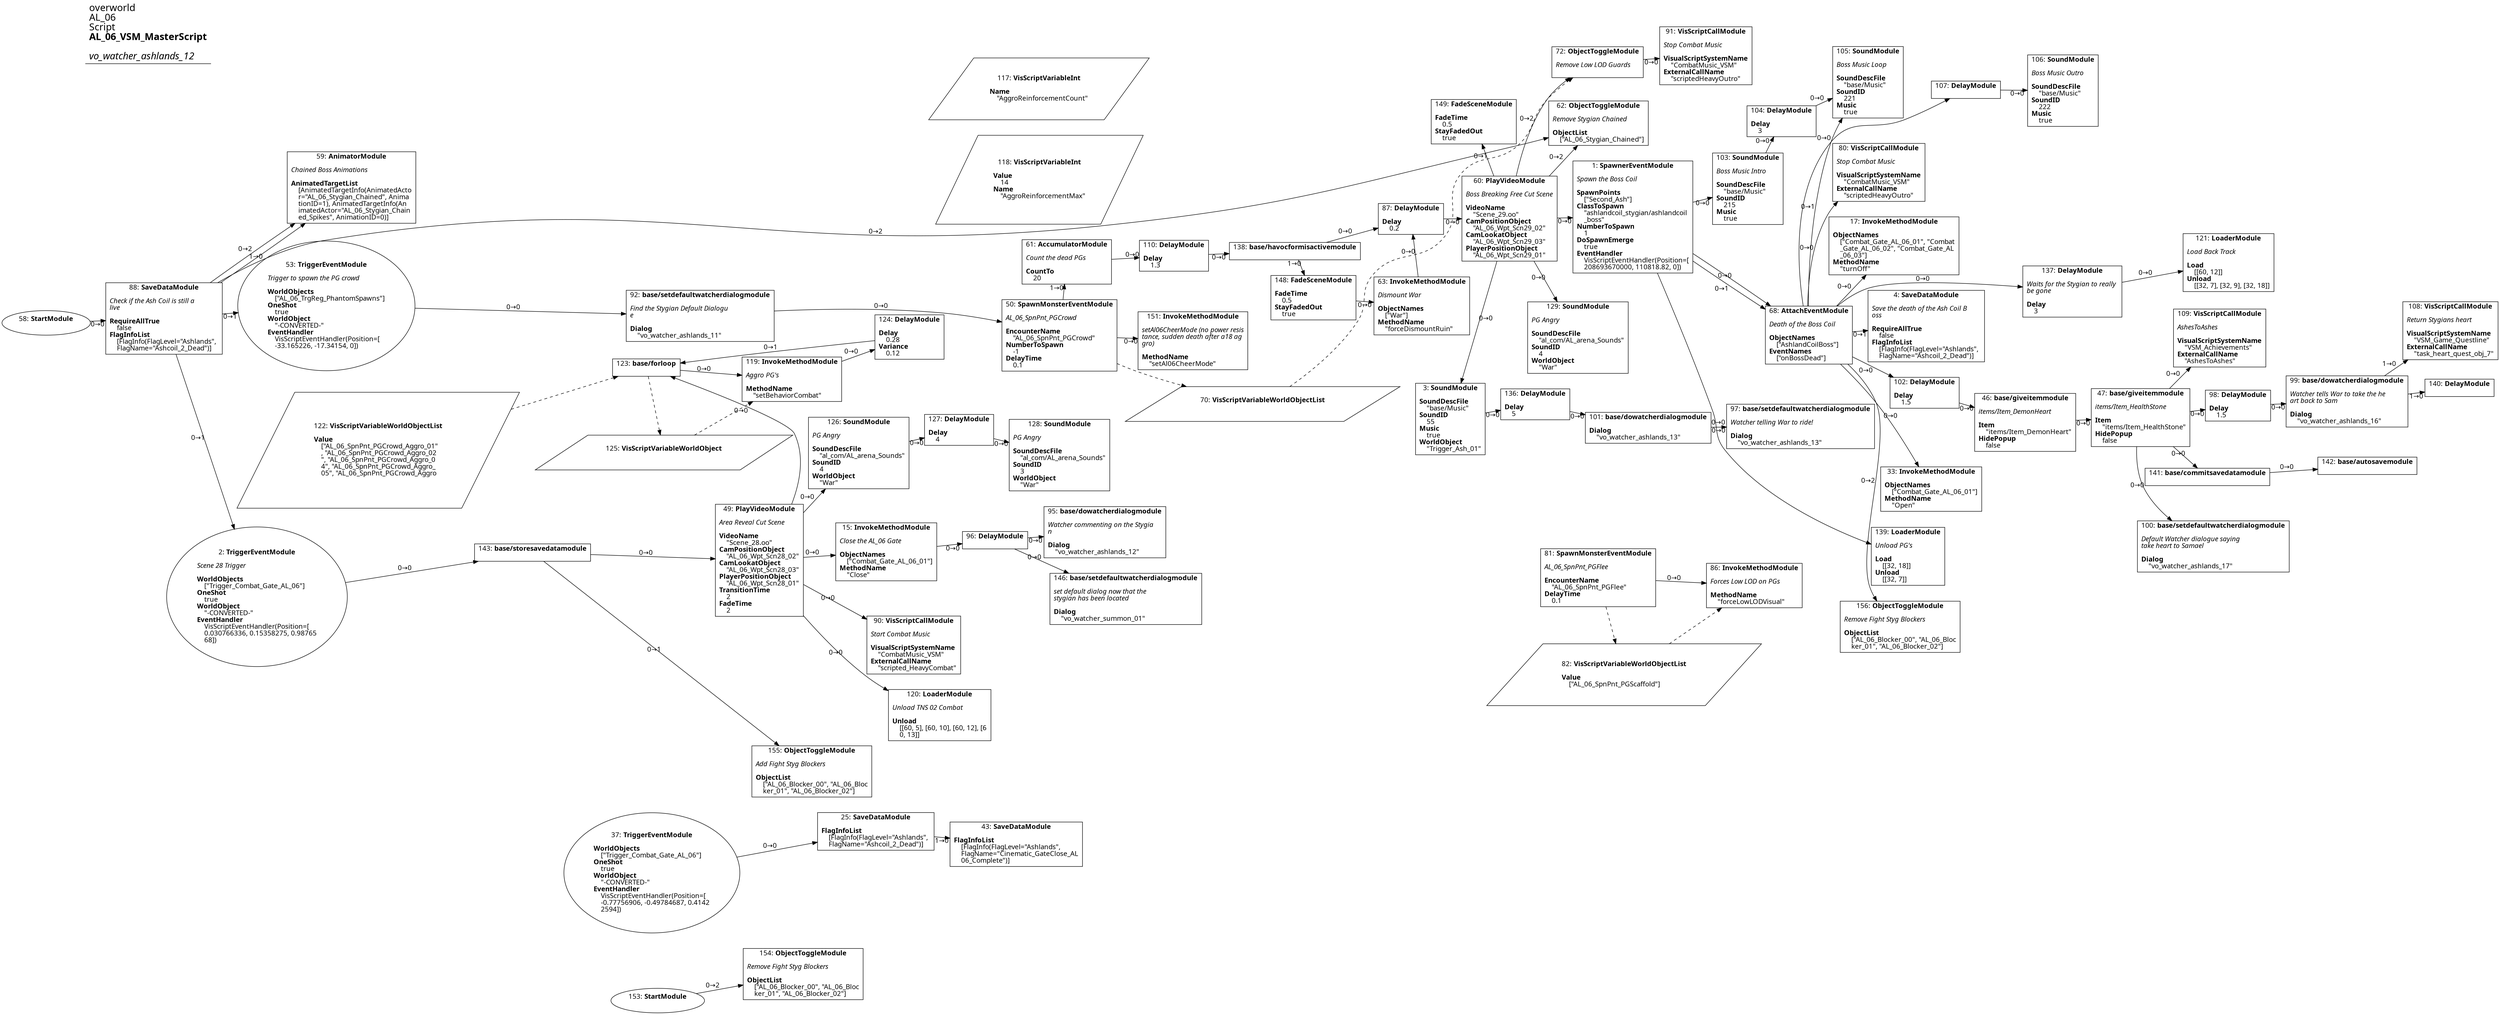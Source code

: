 digraph {
    layout = fdp;
    overlap = prism;
    sep = "+16";
    splines = spline;

    node [ shape = box ];

    graph [ fontname = "Segoe UI" ];
    node [ fontname = "Segoe UI" ];
    edge [ fontname = "Segoe UI" ];

    1 [ label = <1: <b>SpawnerEventModule</b><br/><br/><i>Spawn the Boss Coil<br align="left"/></i><br align="left"/><b>SpawnPoints</b><br align="left"/>    [&quot;Second_Ash&quot;]<br align="left"/><b>ClassToSpawn</b><br align="left"/>    &quot;ashlandcoil_stygian/ashlandcoil<br align="left"/>    _boss&quot;<br align="left"/><b>NumberToSpawn</b><br align="left"/>    1<br align="left"/><b>DoSpawnEmerge</b><br align="left"/>    true<br align="left"/><b>EventHandler</b><br align="left"/>    VisScriptEventHandler(Position=[<br align="left"/>    208693670000, 110818.82, 0])<br align="left"/>> ];
    1 [ pos = "0.85600007,0.514!" ];
    1 -> 68 [ label = "0→0" ];
    1 -> 68 [ label = "0→1" ];
    1 -> 103 [ label = "0→0" ];
    1 -> 139 [ label = "0→0" ];

    2 [ label = <2: <b>TriggerEventModule</b><br/><br/><i>Scene 28 Trigger<br align="left"/></i><br align="left"/><b>WorldObjects</b><br align="left"/>    [&quot;Trigger_Combat_Gate_AL_06&quot;]<br align="left"/><b>OneShot</b><br align="left"/>    true<br align="left"/><b>WorldObject</b><br align="left"/>    &quot;-CONVERTED-&quot;<br align="left"/><b>EventHandler</b><br align="left"/>    VisScriptEventHandler(Position=[<br align="left"/>    0.030766336, 0.15358275, 0.98765<br align="left"/>    68])<br align="left"/>> ];
    2 [ shape = oval ]
    2 [ pos = "-1.6090001,-0.21100001!" ];
    2 -> 143 [ label = "0→0" ];

    3 [ label = <3: <b>SoundModule</b><br/><br/><b>SoundDescFile</b><br align="left"/>    &quot;base/Music&quot;<br align="left"/><b>SoundID</b><br align="left"/>    55<br align="left"/><b>Music</b><br align="left"/>    true<br align="left"/><b>WorldObject</b><br align="left"/>    &quot;Trigger_Ash_01&quot;<br align="left"/>> ];
    3 [ pos = "0.67300004,0.157!" ];
    3 -> 136 [ label = "0→0" ];

    4 [ label = <4: <b>SaveDataModule</b><br/><br/><i>Save the death of the Ash Coil B<br align="left"/>oss<br align="left"/></i><br align="left"/><b>RequireAllTrue</b><br align="left"/>    false<br align="left"/><b>FlagInfoList</b><br align="left"/>    [FlagInfo(FlagLevel=&quot;Ashlands&quot;, <br align="left"/>    FlagName=&quot;Ashcoil_2_Dead&quot;)]<br align="left"/>> ];
    4 [ pos = "1.6110001,0.37600002!" ];

    15 [ label = <15: <b>InvokeMethodModule</b><br/><br/><i>Close the AL_06 Gate<br align="left"/></i><br align="left"/><b>ObjectNames</b><br align="left"/>    [&quot;Combat_Gate_AL_06_01&quot;]<br align="left"/><b>MethodName</b><br align="left"/>    &quot;Close&quot;<br align="left"/>> ];
    15 [ pos = "-0.96500003,-0.21100001!" ];
    15 -> 96 [ label = "0→0" ];

    17 [ label = <17: <b>InvokeMethodModule</b><br/><br/><b>ObjectNames</b><br align="left"/>    [&quot;Combat_Gate_AL_06_01&quot;, &quot;Combat<br align="left"/>    _Gate_AL_06_02&quot;, &quot;Combat_Gate_AL<br align="left"/>    _06_03&quot;]<br align="left"/><b>MethodName</b><br align="left"/>    &quot;turnOff&quot;<br align="left"/>> ];
    17 [ pos = "1.608,0.52500004!" ];

    25 [ label = <25: <b>SaveDataModule</b><br/><br/><b>FlagInfoList</b><br align="left"/>    [FlagInfo(FlagLevel=&quot;Ashlands&quot;, <br align="left"/>    FlagName=&quot;Ashcoil_2_Dead&quot;)]<br align="left"/>> ];
    25 [ pos = "-1.161,-0.98!" ];
    25 -> 43 [ label = "1→0" ];

    33 [ label = <33: <b>InvokeMethodModule</b><br/><br/><b>ObjectNames</b><br align="left"/>    [&quot;Combat_Gate_AL_06_01&quot;]<br align="left"/><b>MethodName</b><br align="left"/>    &quot;Open&quot;<br align="left"/>> ];
    33 [ pos = "1.5550001,0.016!" ];

    37 [ label = <37: <b>TriggerEventModule</b><br/><br/><b>WorldObjects</b><br align="left"/>    [&quot;Trigger_Combat_Gate_AL_06&quot;]<br align="left"/><b>OneShot</b><br align="left"/>    true<br align="left"/><b>WorldObject</b><br align="left"/>    &quot;-CONVERTED-&quot;<br align="left"/><b>EventHandler</b><br align="left"/>    VisScriptEventHandler(Position=[<br align="left"/>    -0.77756906, -0.49784687, 0.4142<br align="left"/>    2594])<br align="left"/>> ];
    37 [ shape = oval ]
    37 [ pos = "-1.429,-0.98100007!" ];
    37 -> 25 [ label = "0→0" ];

    43 [ label = <43: <b>SaveDataModule</b><br/><br/><b>FlagInfoList</b><br align="left"/>    [FlagInfo(FlagLevel=&quot;Ashlands&quot;, <br align="left"/>    FlagName=&quot;Cinematic_GateClose_AL<br align="left"/>    06_Complete&quot;)]<br align="left"/>> ];
    43 [ pos = "-0.887,-1.003!" ];

    46 [ label = <46: <b>base/giveitemmodule</b><br/><br/><i>items/Item_DemonHeart<br align="left"/></i><br align="left"/><b>Item</b><br align="left"/>    &quot;items/Item_DemonHeart&quot;<br align="left"/><b>HidePopup</b><br align="left"/>    false<br align="left"/>> ];
    46 [ pos = "1.7030001,0.163!" ];
    46 -> 47 [ label = "0→0" ];

    47 [ label = <47: <b>base/giveitemmodule</b><br/><br/><i>items/Item_HealthStone<br align="left"/></i><br align="left"/><b>Item</b><br align="left"/>    &quot;items/Item_HealthStone&quot;<br align="left"/><b>HidePopup</b><br align="left"/>    false<br align="left"/>> ];
    47 [ pos = "1.9210001,0.163!" ];
    47 -> 98 [ label = "0→0" ];
    47 -> 109 [ label = "0→0" ];
    47 -> 141 [ label = "0→0" ];
    47 -> 100 [ label = "0→0" ];

    49 [ label = <49: <b>PlayVideoModule</b><br/><br/><i>Area Reveal Cut Scene<br align="left"/></i><br align="left"/><b>VideoName</b><br align="left"/>    &quot;Scene_28.oo&quot;<br align="left"/><b>CamPositionObject</b><br align="left"/>    &quot;AL_06_Wpt_Scn28_02&quot;<br align="left"/><b>CamLookatObject</b><br align="left"/>    &quot;AL_06_Wpt_Scn28_03&quot;<br align="left"/><b>PlayerPositionObject</b><br align="left"/>    &quot;AL_06_Wpt_Scn28_01&quot;<br align="left"/><b>TransitionTime</b><br align="left"/>    2<br align="left"/><b>FadeTime</b><br align="left"/>    2<br align="left"/>> ];
    49 [ pos = "-1.1630001,-0.21100001!" ];
    49 -> 15 [ label = "0→0" ];
    49 -> 90 [ label = "0→0" ];
    49 -> 120 [ label = "0→0" ];
    49 -> 123 [ label = "0→0" ];
    49 -> 126 [ label = "0→0" ];

    50 [ label = <50: <b>SpawnMonsterEventModule</b><br/><br/><i>AL_06_SpnPnt_PGCrowd<br align="left"/></i><br align="left"/><b>EncounterName</b><br align="left"/>    &quot;AL_06_SpnPnt_PGCrowd&quot;<br align="left"/><b>NumberToSpawn</b><br align="left"/>    -1<br align="left"/><b>DelayTime</b><br align="left"/>    0.1<br align="left"/>> ];
    50 [ pos = "-0.61200005,0.21700001!" ];
    50 -> 61 [ label = "1→0" ];
    50 -> 151 [ label = "0→0" ];
    50 -> 70 [ style = dashed ];

    53 [ label = <53: <b>TriggerEventModule</b><br/><br/><i>Trigger to spawn the PG crowd<br align="left"/></i><br align="left"/><b>WorldObjects</b><br align="left"/>    [&quot;AL_06_TrgReg_PhantomSpawns&quot;]<br align="left"/><b>OneShot</b><br align="left"/>    true<br align="left"/><b>WorldObject</b><br align="left"/>    &quot;-CONVERTED-&quot;<br align="left"/><b>EventHandler</b><br align="left"/>    VisScriptEventHandler(Position=[<br align="left"/>    -33.165226, -17.34154, 0])<br align="left"/>> ];
    53 [ shape = oval ]
    53 [ pos = "-1.6100001,0.21700001!" ];
    53 -> 92 [ label = "0→0" ];

    58 [ label = <58: <b>StartModule</b><br/><br/>> ];
    58 [ shape = oval ]
    58 [ pos = "-2.052,0.194!" ];
    58 -> 88 [ label = "0→0" ];

    59 [ label = <59: <b>AnimatorModule</b><br/><br/><i>Chained Boss Animations<br align="left"/></i><br align="left"/><b>AnimatedTargetList</b><br align="left"/>    [AnimatedTargetInfo(AnimatedActo<br align="left"/>    r=&quot;AL_06_Stygian_Chained&quot;, Anima<br align="left"/>    tionID=1), AnimatedTargetInfo(An<br align="left"/>    imatedActor=&quot;AL_06_Stygian_Chain<br align="left"/>    ed_Spikes&quot;, AnimationID=0)]<br align="left"/>> ];
    59 [ pos = "-1.593,0.393!" ];

    60 [ label = <60: <b>PlayVideoModule</b><br/><br/><i>Boss Breaking Free Cut Scene<br align="left"/></i><br align="left"/><b>VideoName</b><br align="left"/>    &quot;Scene_29.oo&quot;<br align="left"/><b>CamPositionObject</b><br align="left"/>    &quot;AL_06_Wpt_Scn29_02&quot;<br align="left"/><b>CamLookatObject</b><br align="left"/>    &quot;AL_06_Wpt_Scn29_03&quot;<br align="left"/><b>PlayerPositionObject</b><br align="left"/>    &quot;AL_06_Wpt_Scn29_01&quot;<br align="left"/>> ];
    60 [ pos = "0.63600004,0.505!" ];
    60 -> 62 [ label = "0→2" ];
    60 -> 72 [ label = "0→2" ];
    60 -> 1 [ label = "0→0" ];
    60 -> 3 [ label = "0→0" ];
    60 -> 129 [ label = "0→0" ];
    60 -> 149 [ label = "0→1" ];

    61 [ label = <61: <b>AccumulatorModule</b><br/><br/><i>Count the dead PGs<br align="left"/></i><br align="left"/><b>CountTo</b><br align="left"/>    20<br align="left"/>> ];
    61 [ pos = "-0.53400004,0.497!" ];
    61 -> 110 [ label = "0→0" ];

    62 [ label = <62: <b>ObjectToggleModule</b><br/><br/><i>Remove Stygian Chained<br align="left"/></i><br align="left"/><b>ObjectList</b><br align="left"/>    [&quot;AL_06_Stygian_Chained&quot;]<br align="left"/>> ];
    62 [ pos = "0.86800003,0.72!" ];

    63 [ label = <63: <b>InvokeMethodModule</b><br/><br/><i>Dismount War<br align="left"/></i><br align="left"/><b>ObjectNames</b><br align="left"/>    [&quot;War&quot;]<br align="left"/><b>MethodName</b><br align="left"/>    &quot;forceDismountRuin&quot;<br align="left"/>> ];
    63 [ pos = "0.116000004,0.36200002!" ];
    63 -> 87 [ label = "0→0" ];

    68 [ label = <68: <b>AttachEventModule</b><br/><br/><i>Death of the Boss Coil<br align="left"/></i><br align="left"/><b>ObjectNames</b><br align="left"/>    [&quot;AshlandCoilBoss&quot;]<br align="left"/><b>EventNames</b><br align="left"/>    [&quot;onBossDead&quot;]<br align="left"/>> ];
    68 [ pos = "1.317,0.326!" ];
    68 -> 17 [ label = "0→0" ];
    68 -> 4 [ label = "0→1" ];
    68 -> 33 [ label = "0→0" ];
    68 -> 80 [ label = "0→0" ];
    68 -> 102 [ label = "0→0" ];
    68 -> 105 [ label = "0→1" ];
    68 -> 107 [ label = "0→0" ];
    68 -> 137 [ label = "0→0" ];
    68 -> 156 [ label = "0→2" ];

    70 [ label = <70: <b>VisScriptVariableWorldObjectList</b><br/><br/>> ];
    70 [ shape = parallelogram ]
    70 [ pos = "-0.527,-0.022000002!" ];

    72 [ label = <72: <b>ObjectToggleModule</b><br/><br/><i>Remove Low LOD Guards<br align="left"/></i><br align="left"/>> ];
    72 [ pos = "0.873,0.94400007!" ];
    72 -> 91 [ label = "0→0" ];
    70 -> 72 [ style = dashed ];

    80 [ label = <80: <b>VisScriptCallModule</b><br/><br/><i>Stop Combat Music<br align="left"/></i><br align="left"/><b>VisualScriptSystemName</b><br align="left"/>    &quot;CombatMusic_VSM&quot;<br align="left"/><b>ExternalCallName</b><br align="left"/>    &quot;scriptedHeavyOutro&quot;<br align="left"/>> ];
    80 [ pos = "1.6070001,0.605!" ];

    81 [ label = <81: <b>SpawnMonsterEventModule</b><br/><br/><i>AL_06_SpnPnt_PGFlee<br align="left"/></i><br align="left"/><b>EncounterName</b><br align="left"/>    &quot;AL_06_SpnPnt_PGFlee&quot;<br align="left"/><b>DelayTime</b><br align="left"/>    0.1<br align="left"/>> ];
    81 [ pos = "0.90300006,-0.30600002!" ];
    81 -> 86 [ label = "0→0" ];
    81 -> 82 [ style = dashed ];

    82 [ label = <82: <b>VisScriptVariableWorldObjectList</b><br/><br/><b>Value</b><br align="left"/>    [&quot;AL_06_SpnPnt_PGScaffold&quot;]<br align="left"/>> ];
    82 [ shape = parallelogram ]
    82 [ pos = "0.915,-0.555!" ];

    86 [ label = <86: <b>InvokeMethodModule</b><br/><br/><i>Forces Low LOD on PGs<br align="left"/></i><br align="left"/><b>MethodName</b><br align="left"/>    &quot;forceLowLODVisual&quot;<br align="left"/>> ];
    86 [ pos = "1.187,-0.30600002!" ];
    82 -> 86 [ style = dashed ];

    87 [ label = <87: <b>DelayModule</b><br/><br/><b>Delay</b><br align="left"/>    0.2<br align="left"/>> ];
    87 [ pos = "0.41000003,0.505!" ];
    87 -> 60 [ label = "0→0" ];

    88 [ label = <88: <b>SaveDataModule</b><br/><br/><i>Check if the Ash Coil is still a<br align="left"/>live<br align="left"/></i><br align="left"/><b>RequireAllTrue</b><br align="left"/>    false<br align="left"/><b>FlagInfoList</b><br align="left"/>    [FlagInfo(FlagLevel=&quot;Ashlands&quot;, <br align="left"/>    FlagName=&quot;Ashcoil_2_Dead&quot;)]<br align="left"/>> ];
    88 [ pos = "-1.8470001,0.194!" ];
    88 -> 59 [ label = "0→2" ];
    88 -> 53 [ label = "0→1" ];
    88 -> 2 [ label = "0→1" ];
    88 -> 62 [ label = "0→2" ];
    88 -> 59 [ label = "1→0" ];

    90 [ label = <90: <b>VisScriptCallModule</b><br/><br/><i>Start Combat Music<br align="left"/></i><br align="left"/><b>VisualScriptSystemName</b><br align="left"/>    &quot;CombatMusic_VSM&quot;<br align="left"/><b>ExternalCallName</b><br align="left"/>    &quot;scripted_HeavyCombat&quot;<br align="left"/>> ];
    90 [ pos = "-0.96800005,-0.36400002!" ];

    91 [ label = <91: <b>VisScriptCallModule</b><br/><br/><i>Stop Combat Music<br align="left"/></i><br align="left"/><b>VisualScriptSystemName</b><br align="left"/>    &quot;CombatMusic_VSM&quot;<br align="left"/><b>ExternalCallName</b><br align="left"/>    &quot;scriptedHeavyOutro&quot;<br align="left"/>> ];
    91 [ pos = "1.0960001,0.943!" ];

    92 [ label = <92: <b>base/setdefaultwatcherdialogmodule</b><br/><br/><i>Find the Stygian Default Dialogu<br align="left"/>e<br align="left"/></i><br align="left"/><b>Dialog</b><br align="left"/>    &quot;vo_watcher_ashlands_11&quot;<br align="left"/>> ];
    92 [ pos = "-1.1600001,0.21700001!" ];
    92 -> 50 [ label = "0→0" ];

    95 [ label = <95: <b>base/dowatcherdialogmodule</b><br/><br/><i>Watcher commenting on the Stygia<br align="left"/>n<br align="left"/></i><br align="left"/><b>Dialog</b><br align="left"/>    &quot;vo_watcher_ashlands_12&quot;<br align="left"/>> ];
    95 [ pos = "-0.591,-0.21100001!" ];

    96 [ label = <96: <b>DelayModule</b><br/><br/>> ];
    96 [ pos = "-0.74500006,-0.21100001!" ];
    96 -> 95 [ label = "0→0" ];
    96 -> 146 [ label = "0→0" ];

    97 [ label = <97: <b>base/setdefaultwatcherdialogmodule</b><br/><br/><i>Watcher telling War to ride!<br align="left"/></i><br align="left"/><b>Dialog</b><br align="left"/>    &quot;vo_watcher_ashlands_13&quot;<br align="left"/>> ];
    97 [ pos = "1.2800001,0.143!" ];

    98 [ label = <98: <b>DelayModule</b><br/><br/><b>Delay</b><br align="left"/>    1.5<br align="left"/>> ];
    98 [ pos = "2.121,0.163!" ];
    98 -> 99 [ label = "0→0" ];

    99 [ label = <99: <b>base/dowatcherdialogmodule</b><br/><br/><i>Watcher tells War to take the he<br align="left"/>art back to Sam<br align="left"/></i><br align="left"/><b>Dialog</b><br align="left"/>    &quot;vo_watcher_ashlands_16&quot;<br align="left"/>> ];
    99 [ pos = "2.3100002,0.163!" ];
    99 -> 108 [ label = "1→0" ];
    99 -> 140 [ label = "1→0" ];

    100 [ label = <100: <b>base/setdefaultwatcherdialogmodule</b><br/><br/><i>Default Watcher dialogue saying <br align="left"/>take heart to Samael<br align="left"/></i><br align="left"/><b>Dialog</b><br align="left"/>    &quot;vo_watcher_ashlands_17&quot;<br align="left"/>> ];
    100 [ pos = "2.1650002,-0.231!" ];

    101 [ label = <101: <b>base/dowatcherdialogmodule</b><br/><br/><b>Dialog</b><br align="left"/>    &quot;vo_watcher_ashlands_13&quot;<br align="left"/>> ];
    101 [ pos = "1.0610001,0.14400001!" ];
    101 -> 97 [ label = "0→0" ];

    102 [ label = <102: <b>DelayModule</b><br/><br/><b>Delay</b><br align="left"/>    1.5<br align="left"/>> ];
    102 [ pos = "1.549,0.2!" ];
    102 -> 46 [ label = "0→0" ];

    103 [ label = <103: <b>SoundModule</b><br/><br/><i>Boss Music Intro<br align="left"/></i><br align="left"/><b>SoundDescFile</b><br align="left"/>    &quot;base/Music&quot;<br align="left"/><b>SoundID</b><br align="left"/>    215<br align="left"/><b>Music</b><br align="left"/>    true<br align="left"/>> ];
    103 [ pos = "1.2090001,0.555!" ];
    103 -> 104 [ label = "0→0" ];

    104 [ label = <104: <b>DelayModule</b><br/><br/><b>Delay</b><br align="left"/>    3<br align="left"/>> ];
    104 [ pos = "1.406,0.702!" ];
    104 -> 105 [ label = "0→0" ];

    105 [ label = <105: <b>SoundModule</b><br/><br/><i>Boss Music Loop<br align="left"/></i><br align="left"/><b>SoundDescFile</b><br align="left"/>    &quot;base/Music&quot;<br align="left"/><b>SoundID</b><br align="left"/>    221<br align="left"/><b>Music</b><br align="left"/>    true<br align="left"/>> ];
    105 [ pos = "1.593,0.776!" ];

    106 [ label = <106: <b>SoundModule</b><br/><br/><i>Boss Music Outro<br align="left"/></i><br align="left"/><b>SoundDescFile</b><br align="left"/>    &quot;base/Music&quot;<br align="left"/><b>SoundID</b><br align="left"/>    222<br align="left"/><b>Music</b><br align="left"/>    true<br align="left"/>> ];
    106 [ pos = "1.9790001,0.776!" ];

    107 [ label = <107: <b>DelayModule</b><br/><br/>> ];
    107 [ pos = "1.8040001,0.776!" ];
    107 -> 106 [ label = "0→0" ];

    108 [ label = <108: <b>VisScriptCallModule</b><br/><br/><i>Return Stygians heart<br align="left"/></i><br align="left"/><b>VisualScriptSystemName</b><br align="left"/>    &quot;VSM_Game_Questline&quot;<br align="left"/><b>ExternalCallName</b><br align="left"/>    &quot;task_heart_quest_obj_7&quot;<br align="left"/>> ];
    108 [ pos = "2.667,0.20300001!" ];

    109 [ label = <109: <b>VisScriptCallModule</b><br/><br/><i>AshesToAshes<br align="left"/></i><br align="left"/><b>VisualScriptSystemName</b><br align="left"/>    &quot;VSM_Achievements&quot;<br align="left"/><b>ExternalCallName</b><br align="left"/>    &quot;AshesToAshes&quot;<br align="left"/>> ];
    109 [ pos = "2.118,0.24900001!" ];

    110 [ label = <110: <b>DelayModule</b><br/><br/><b>Delay</b><br align="left"/>    1.3<br align="left"/>> ];
    110 [ pos = "-0.29700002,0.497!" ];
    110 -> 138 [ label = "0→0" ];

    117 [ label = <117: <b>VisScriptVariableInt</b><br/><br/><b>Name</b><br align="left"/>    &quot;AggroReinforcementCount&quot;<br align="left"/>> ];
    117 [ shape = parallelogram ]
    117 [ pos = "-0.58900005,0.749!" ];

    118 [ label = <118: <b>VisScriptVariableInt</b><br/><br/><b>Value</b><br align="left"/>    14<br align="left"/><b>Name</b><br align="left"/>    &quot;AggroReinforcementMax&quot;<br align="left"/>> ];
    118 [ shape = parallelogram ]
    118 [ pos = "-0.58900005,0.69500005!" ];

    119 [ label = <119: <b>InvokeMethodModule</b><br/><br/><i>Aggro PG's<br align="left"/></i><br align="left"/><b>MethodName</b><br align="left"/>    &quot;setBehaviorCombat&quot;<br align="left"/>> ];
    119 [ pos = "-1.008,0.105000004!" ];
    119 -> 124 [ label = "0→0" ];
    125 -> 119 [ style = dashed ];

    120 [ label = <120: <b>LoaderModule</b><br/><br/><i>Unload TNS 02 Combat<br align="left"/></i><br align="left"/><b>Unload</b><br align="left"/>    [[60, 5], [60, 10], [60, 12], [6<br align="left"/>    0, 13]]<br align="left"/>> ];
    120 [ pos = "-0.96900004,-0.44900003!" ];

    121 [ label = <121: <b>LoaderModule</b><br/><br/><i>Load Back Track<br align="left"/></i><br align="left"/><b>Load</b><br align="left"/>    [[60, 12]]<br align="left"/><b>Unload</b><br align="left"/>    [[32, 7], [32, 9], [32, 18]]<br align="left"/>> ];
    121 [ pos = "2.1690001,0.45400003!" ];

    122 [ label = <122: <b>VisScriptVariableWorldObjectList</b><br/><br/><b>Value</b><br align="left"/>    [&quot;AL_06_SpnPnt_PGCrowd_Aggro_01&quot;<br align="left"/>    , &quot;AL_06_SpnPnt_PGCrowd_Aggro_02<br align="left"/>    &quot;, &quot;AL_06_SpnPnt_PGCrowd_Aggro_0<br align="left"/>    4&quot;, &quot;AL_06_SpnPnt_PGCrowd_Aggro_<br align="left"/>    05&quot;, &quot;AL_06_SpnPnt_PGCrowd_Aggro<br align="left"/>> ];
    122 [ shape = parallelogram ]
    122 [ pos = "-1.3970001,-0.0050000004!" ];

    123 [ label = <123: <b>base/forloop</b><br/><br/>> ];
    123 [ pos = "-1.1700001,0.105000004!" ];
    123 -> 119 [ label = "0→0" ];
    122 -> 123 [ style = dashed ];
    123 -> 125 [ style = dashed ];

    124 [ label = <124: <b>DelayModule</b><br/><br/><b>Delay</b><br align="left"/>    0.28<br align="left"/><b>Variance</b><br align="left"/>    0.12<br align="left"/>> ];
    124 [ pos = "-0.82000005,0.17300001!" ];
    124 -> 123 [ label = "0→1" ];

    125 [ label = <125: <b>VisScriptVariableWorldObject</b><br/><br/>> ];
    125 [ shape = parallelogram ]
    125 [ pos = "-1.1800001,-0.047000002!" ];

    126 [ label = <126: <b>SoundModule</b><br/><br/><i>PG Angry<br align="left"/></i><br align="left"/><b>SoundDescFile</b><br align="left"/>    &quot;al_com/AL_arena_Sounds&quot;<br align="left"/><b>SoundID</b><br align="left"/>    4<br align="left"/><b>WorldObject</b><br align="left"/>    &quot;War&quot;<br align="left"/>> ];
    126 [ pos = "-0.95800006,-0.048!" ];
    126 -> 127 [ label = "0→0" ];

    127 [ label = <127: <b>DelayModule</b><br/><br/><b>Delay</b><br align="left"/>    4<br align="left"/>> ];
    127 [ pos = "-0.79,-0.017!" ];
    127 -> 128 [ label = "0→0" ];

    128 [ label = <128: <b>SoundModule</b><br/><br/><i>PG Angry<br align="left"/></i><br align="left"/><b>SoundDescFile</b><br align="left"/>    &quot;al_com/AL_arena_Sounds&quot;<br align="left"/><b>SoundID</b><br align="left"/>    3<br align="left"/><b>WorldObject</b><br align="left"/>    &quot;War&quot;<br align="left"/>> ];
    128 [ pos = "-0.614,-0.047000002!" ];

    129 [ label = <129: <b>SoundModule</b><br/><br/><i>PG Angry<br align="left"/></i><br align="left"/><b>SoundDescFile</b><br align="left"/>    &quot;al_com/AL_arena_Sounds&quot;<br align="left"/><b>SoundID</b><br align="left"/>    4<br align="left"/><b>WorldObject</b><br align="left"/>    &quot;War&quot;<br align="left"/>> ];
    129 [ pos = "0.82900006,0.294!" ];

    136 [ label = <136: <b>DelayModule</b><br/><br/><b>Delay</b><br align="left"/>    5<br align="left"/>> ];
    136 [ pos = "0.86800003,0.14400001!" ];
    136 -> 101 [ label = "0→0" ];

    137 [ label = <137: <b>DelayModule</b><br/><br/><i>Waits for the Stygian to really <br align="left"/>be gone<br align="left"/></i><br align="left"/><b>Delay</b><br align="left"/>    3<br align="left"/>> ];
    137 [ pos = "1.9120001,0.38700002!" ];
    137 -> 121 [ label = "0→0" ];

    138 [ label = <138: <b>base/havocformisactivemodule</b><br/><br/>> ];
    138 [ pos = "-0.149,0.497!" ];
    138 -> 87 [ label = "0→0" ];
    138 -> 148 [ label = "1→0" ];

    139 [ label = <139: <b>LoaderModule</b><br/><br/><i>Unload PG's<br align="left"/></i><br align="left"/><b>Load</b><br align="left"/>    [[32, 18]]<br align="left"/><b>Unload</b><br align="left"/>    [[32, 7]]<br align="left"/>> ];
    139 [ pos = "1.557,-0.13700001!" ];

    140 [ label = <140: <b>DelayModule</b><br/><br/>> ];
    140 [ pos = "2.667,0.14!" ];

    141 [ label = <141: <b>base/commitsavedatamodule</b><br/><br/>> ];
    141 [ pos = "2.1690001,-0.046000004!" ];
    141 -> 142 [ label = "0→0" ];

    142 [ label = <142: <b>base/autosavemodule</b><br/><br/>> ];
    142 [ pos = "2.4150002,-0.046000004!" ];

    143 [ label = <143: <b>base/storesavedatamodule</b><br/><br/>> ];
    143 [ pos = "-1.3720001,-0.21100001!" ];
    143 -> 49 [ label = "0→0" ];
    143 -> 155 [ label = "0→1" ];

    146 [ label = <146: <b>base/setdefaultwatcherdialogmodule</b><br/><br/><i>set default dialog now that the <br align="left"/>stygian has been located<br align="left"/></i><br align="left"/><b>Dialog</b><br align="left"/>    &quot;vo_watcher_summon_01&quot;<br align="left"/>> ];
    146 [ pos = "-0.55,-0.328!" ];

    148 [ label = <148: <b>FadeSceneModule</b><br/><br/><b>FadeTime</b><br align="left"/>    0.5<br align="left"/><b>StayFadedOut</b><br align="left"/>    true<br align="left"/>> ];
    148 [ pos = "-0.09,0.36200002!" ];
    148 -> 63 [ label = "0→0" ];

    149 [ label = <149: <b>FadeSceneModule</b><br/><br/><b>FadeTime</b><br align="left"/>    0.5<br align="left"/><b>StayFadedOut</b><br align="left"/>    true<br align="left"/>> ];
    149 [ pos = "0.64400005,0.688!" ];

    151 [ label = <151: <b>InvokeMethodModule</b><br/><br/><i>setAl06CheerMode (no power resis<br align="left"/>tance, sudden death after a18 ag<br align="left"/>gro)<br align="left"/></i><br align="left"/><b>MethodName</b><br align="left"/>    &quot;setAl06CheerMode&quot;<br align="left"/>> ];
    151 [ pos = "-0.326,0.21700001!" ];

    153 [ label = <153: <b>StartModule</b><br/><br/>> ];
    153 [ shape = oval ]
    153 [ pos = "-1.427,-1.3260001!" ];
    153 -> 154 [ label = "0→2" ];

    154 [ label = <154: <b>ObjectToggleModule</b><br/><br/><i>Remove Fight Styg Blockers<br align="left"/></i><br align="left"/><b>ObjectList</b><br align="left"/>    [&quot;AL_06_Blocker_00&quot;, &quot;AL_06_Bloc<br align="left"/>    ker_01&quot;, &quot;AL_06_Blocker_02&quot;]<br align="left"/>> ];
    154 [ pos = "-1.233,-1.281!" ];

    155 [ label = <155: <b>ObjectToggleModule</b><br/><br/><i>Add Fight Styg Blockers<br align="left"/></i><br align="left"/><b>ObjectList</b><br align="left"/>    [&quot;AL_06_Blocker_00&quot;, &quot;AL_06_Bloc<br align="left"/>    ker_01&quot;, &quot;AL_06_Blocker_02&quot;]<br align="left"/>> ];
    155 [ pos = "-1.1550001,-0.55300003!" ];

    156 [ label = <156: <b>ObjectToggleModule</b><br/><br/><i>Remove Fight Styg Blockers<br align="left"/></i><br align="left"/><b>ObjectList</b><br align="left"/>    [&quot;AL_06_Blocker_00&quot;, &quot;AL_06_Bloc<br align="left"/>    ker_01&quot;, &quot;AL_06_Blocker_02&quot;]<br align="left"/>> ];
    156 [ pos = "1.5600001,-0.24400002!" ];

    title [ pos = "-2.0530002,0.94500005!" ];
    title [ shape = underline ];
    title [ label = <<font point-size="20">overworld<br align="left"/>AL_06<br align="left"/>Script<br align="left"/><b>AL_06_VSM_MasterScript</b><br align="left"/><br/><i>vo_watcher_ashlands_12</i><br align="left"/></font>> ];
}
